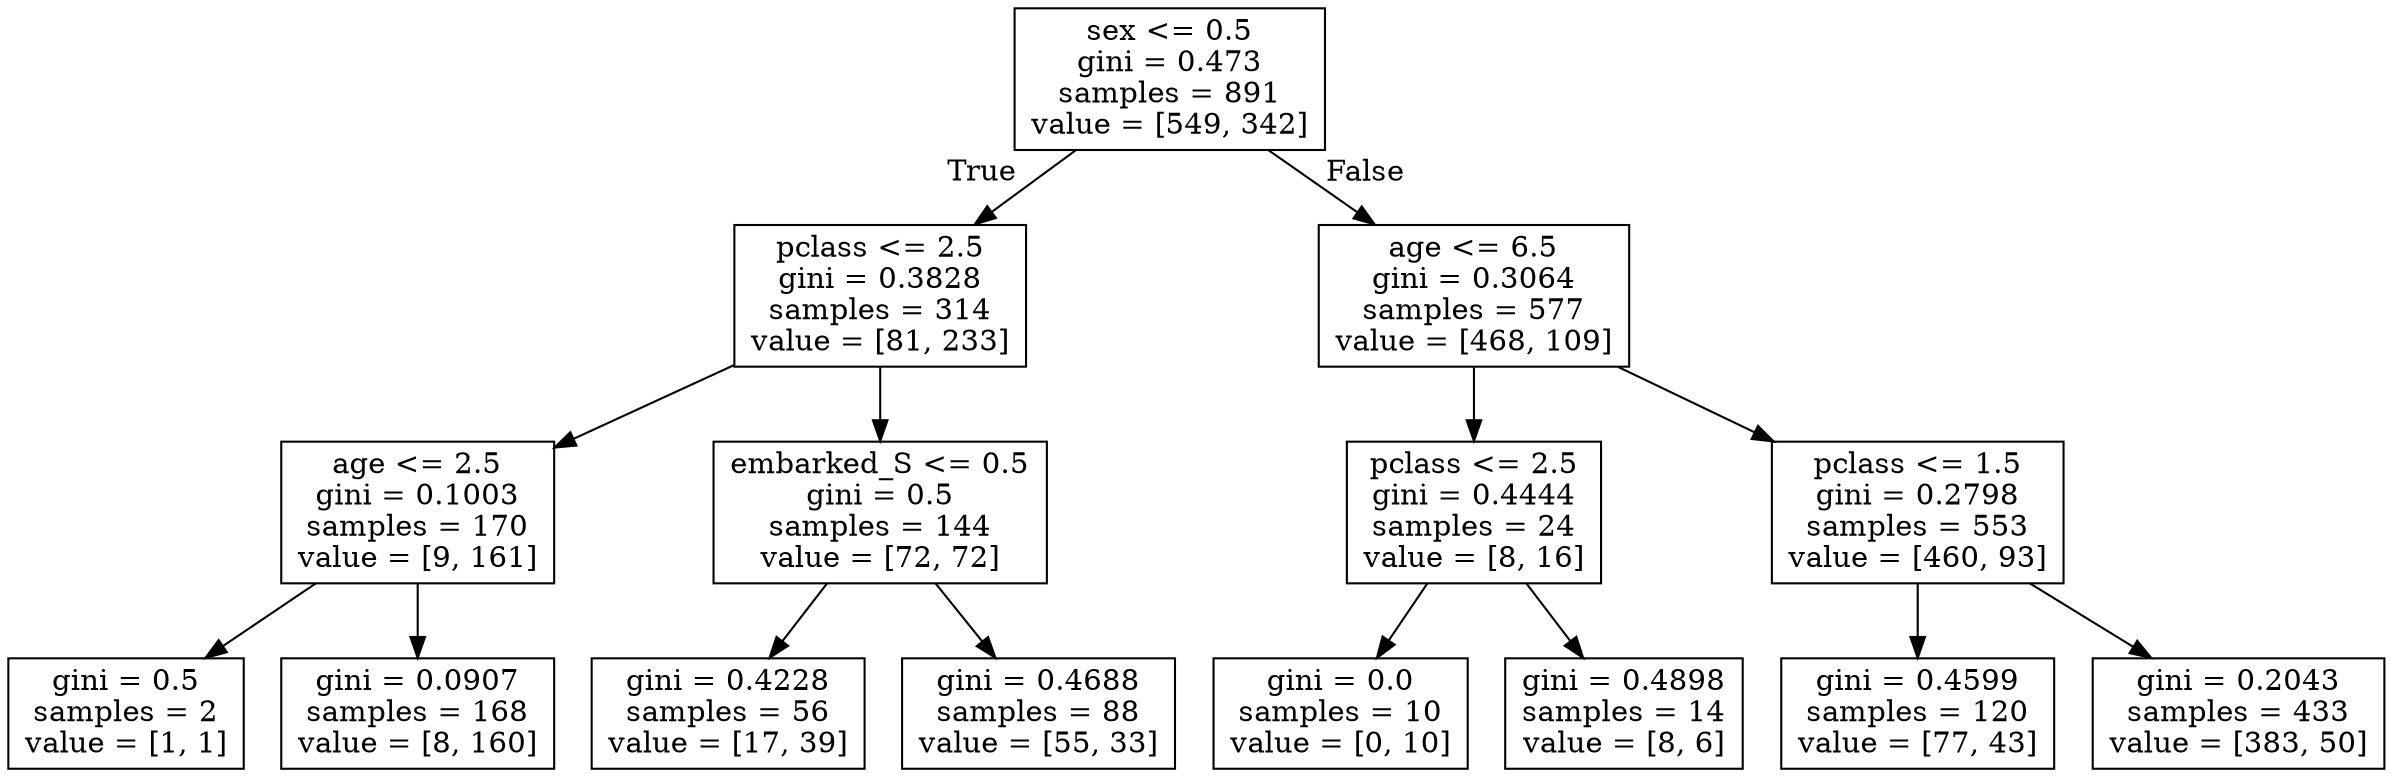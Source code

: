 digraph Tree {
node [shape=box] ;
0 [label="sex <= 0.5\ngini = 0.473\nsamples = 891\nvalue = [549, 342]"] ;
1 [label="pclass <= 2.5\ngini = 0.3828\nsamples = 314\nvalue = [81, 233]"] ;
0 -> 1 [labeldistance=2.5, labelangle=45, headlabel="True"] ;
2 [label="age <= 2.5\ngini = 0.1003\nsamples = 170\nvalue = [9, 161]"] ;
1 -> 2 ;
3 [label="gini = 0.5\nsamples = 2\nvalue = [1, 1]"] ;
2 -> 3 ;
4 [label="gini = 0.0907\nsamples = 168\nvalue = [8, 160]"] ;
2 -> 4 ;
5 [label="embarked_S <= 0.5\ngini = 0.5\nsamples = 144\nvalue = [72, 72]"] ;
1 -> 5 ;
6 [label="gini = 0.4228\nsamples = 56\nvalue = [17, 39]"] ;
5 -> 6 ;
7 [label="gini = 0.4688\nsamples = 88\nvalue = [55, 33]"] ;
5 -> 7 ;
8 [label="age <= 6.5\ngini = 0.3064\nsamples = 577\nvalue = [468, 109]"] ;
0 -> 8 [labeldistance=2.5, labelangle=-45, headlabel="False"] ;
9 [label="pclass <= 2.5\ngini = 0.4444\nsamples = 24\nvalue = [8, 16]"] ;
8 -> 9 ;
10 [label="gini = 0.0\nsamples = 10\nvalue = [0, 10]"] ;
9 -> 10 ;
11 [label="gini = 0.4898\nsamples = 14\nvalue = [8, 6]"] ;
9 -> 11 ;
12 [label="pclass <= 1.5\ngini = 0.2798\nsamples = 553\nvalue = [460, 93]"] ;
8 -> 12 ;
13 [label="gini = 0.4599\nsamples = 120\nvalue = [77, 43]"] ;
12 -> 13 ;
14 [label="gini = 0.2043\nsamples = 433\nvalue = [383, 50]"] ;
12 -> 14 ;
}